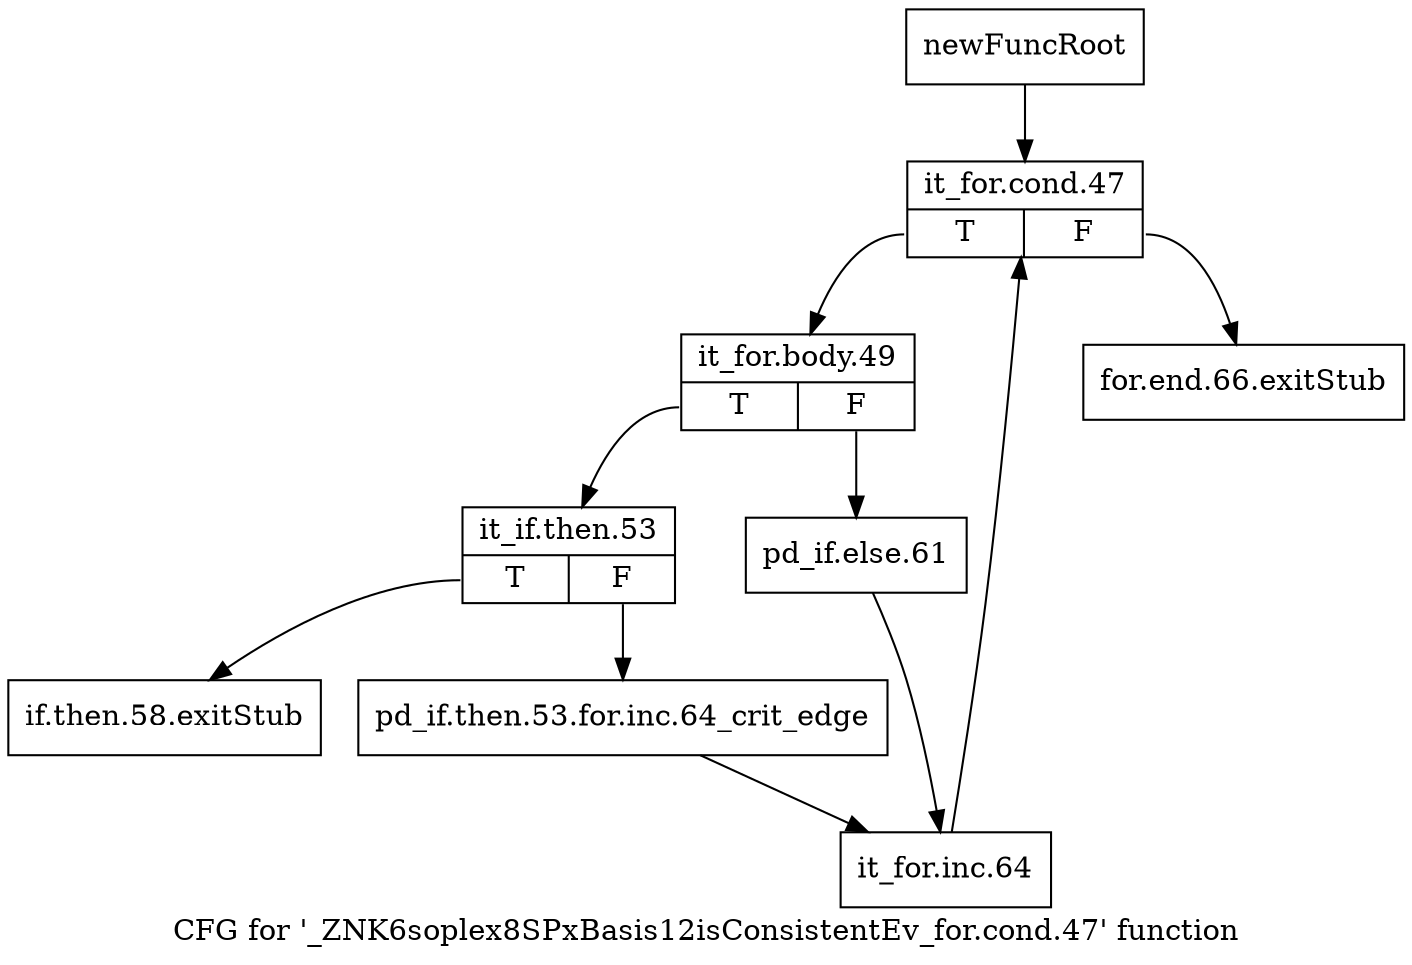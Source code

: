 digraph "CFG for '_ZNK6soplex8SPxBasis12isConsistentEv_for.cond.47' function" {
	label="CFG for '_ZNK6soplex8SPxBasis12isConsistentEv_for.cond.47' function";

	Node0x2d7d4e0 [shape=record,label="{newFuncRoot}"];
	Node0x2d7d4e0 -> Node0x2d7d5d0;
	Node0x2d7d530 [shape=record,label="{for.end.66.exitStub}"];
	Node0x2d7d580 [shape=record,label="{if.then.58.exitStub}"];
	Node0x2d7d5d0 [shape=record,label="{it_for.cond.47|{<s0>T|<s1>F}}"];
	Node0x2d7d5d0:s0 -> Node0x2d7d620;
	Node0x2d7d5d0:s1 -> Node0x2d7d530;
	Node0x2d7d620 [shape=record,label="{it_for.body.49|{<s0>T|<s1>F}}"];
	Node0x2d7d620:s0 -> Node0x2d7d6c0;
	Node0x2d7d620:s1 -> Node0x2d7d670;
	Node0x2d7d670 [shape=record,label="{pd_if.else.61}"];
	Node0x2d7d670 -> Node0x2d7d760;
	Node0x2d7d6c0 [shape=record,label="{it_if.then.53|{<s0>T|<s1>F}}"];
	Node0x2d7d6c0:s0 -> Node0x2d7d580;
	Node0x2d7d6c0:s1 -> Node0x2d7d710;
	Node0x2d7d710 [shape=record,label="{pd_if.then.53.for.inc.64_crit_edge}"];
	Node0x2d7d710 -> Node0x2d7d760;
	Node0x2d7d760 [shape=record,label="{it_for.inc.64}"];
	Node0x2d7d760 -> Node0x2d7d5d0;
}
